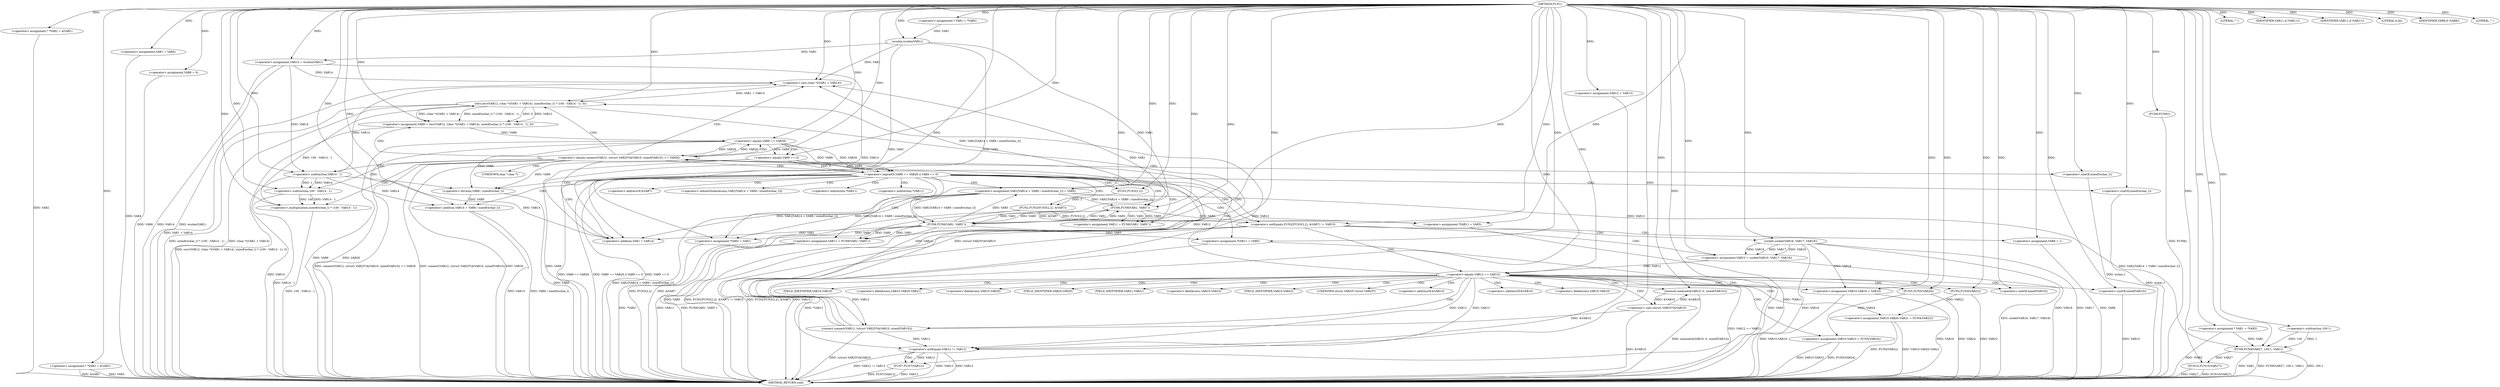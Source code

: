 digraph FUN1 {  
"1000100" [label = "(METHOD,FUN1)" ]
"1000301" [label = "(METHOD_RETURN,void)" ]
"1000104" [label = "(<operator>.assignment,* *VAR2 = &VAR1)" ]
"1000109" [label = "(<operator>.assignment,* *VAR3 = &VAR1)" ]
"1000113" [label = "(LITERAL,\"\",)" ]
"1000114" [label = "(<operator>.assignment,VAR1 = VAR4)" ]
"1000119" [label = "(<operator>.assignment,* VAR1 = *VAR2)" ]
"1000126" [label = "(<operator>.assignment,VAR8 = 0)" ]
"1000133" [label = "(<operator>.assignment,VAR12 = VAR13)" ]
"1000137" [label = "(<operator>.assignment,VAR14 = wcslen(VAR1))" ]
"1000139" [label = "(wcslen,wcslen(VAR1))" ]
"1000144" [label = "(<operator>.notEquals,FUN2(FUN3(2,2), &VAR7) != VAR15)" ]
"1000145" [label = "(FUN2,FUN2(FUN3(2,2), &VAR7))" ]
"1000146" [label = "(FUN3,FUN3(2,2))" ]
"1000154" [label = "(<operator>.assignment,VAR8 = 1)" ]
"1000157" [label = "(<operator>.assignment,VAR12 = socket(VAR16, VAR17, VAR18))" ]
"1000159" [label = "(socket,socket(VAR16, VAR17, VAR18))" ]
"1000164" [label = "(<operator>.equals,VAR12 == VAR13)" ]
"1000169" [label = "(memset,memset(&VAR10, 0, sizeof(VAR10)))" ]
"1000173" [label = "(<operator>.sizeOf,sizeof(VAR10))" ]
"1000175" [label = "(<operator>.assignment,VAR10.VAR19 = VAR16)" ]
"1000180" [label = "(<operator>.assignment,VAR10.VAR20.VAR21 = FUN4(VAR22))" ]
"1000186" [label = "(FUN4,FUN4(VAR22))" ]
"1000188" [label = "(<operator>.assignment,VAR10.VAR23 = FUN5(VAR24))" ]
"1000192" [label = "(FUN5,FUN5(VAR24))" ]
"1000195" [label = "(<operator>.equals,connect(VAR12, (struct VAR25*)&VAR10, sizeof(VAR10)) == VAR26)" ]
"1000196" [label = "(connect,connect(VAR12, (struct VAR25*)&VAR10, sizeof(VAR10)))" ]
"1000198" [label = "(<operator>.cast,(struct VAR25*)&VAR10)" ]
"1000202" [label = "(<operator>.sizeOf,sizeof(VAR10))" ]
"1000207" [label = "(<operator>.assignment,VAR9 = recv(VAR12, (char *)(VAR1 + VAR14), sizeof(wchar_t) * (100 - VAR14 - 1), 0))" ]
"1000209" [label = "(recv,recv(VAR12, (char *)(VAR1 + VAR14), sizeof(wchar_t) * (100 - VAR14 - 1), 0))" ]
"1000211" [label = "(<operator>.cast,(char *)(VAR1 + VAR14))" ]
"1000213" [label = "(<operator>.addition,VAR1 + VAR14)" ]
"1000216" [label = "(<operator>.multiplication,sizeof(wchar_t) * (100 - VAR14 - 1))" ]
"1000217" [label = "(<operator>.sizeOf,sizeof(wchar_t))" ]
"1000219" [label = "(<operator>.subtraction,100 - VAR14 - 1)" ]
"1000221" [label = "(<operator>.subtraction,VAR14 - 1)" ]
"1000226" [label = "(<operator>.logicalOr,VAR9 == VAR26 || VAR9 == 0)" ]
"1000227" [label = "(<operator>.equals,VAR9 == VAR26)" ]
"1000230" [label = "(<operator>.equals,VAR9 == 0)" ]
"1000235" [label = "(<operator>.assignment,VAR1[VAR14 + VAR9 / sizeof(wchar_t)] = VAR5)" ]
"1000238" [label = "(<operator>.addition,VAR14 + VAR9 / sizeof(wchar_t))" ]
"1000240" [label = "(<operator>.division,VAR9 / sizeof(wchar_t))" ]
"1000242" [label = "(<operator>.sizeOf,sizeof(wchar_t))" ]
"1000245" [label = "(<operator>.assignment,VAR11 = FUN6(VAR1, VAR5''))" ]
"1000247" [label = "(FUN6,FUN6(VAR1, VAR5''))" ]
"1000251" [label = "(IDENTIFIER,VAR11,if (VAR11))" ]
"1000253" [label = "(<operator>.assignment,*VAR11 = VAR5)" ]
"1000257" [label = "(<operator>.assignment,VAR11 = FUN6(VAR1, VAR5''))" ]
"1000259" [label = "(FUN6,FUN6(VAR1, VAR5''))" ]
"1000263" [label = "(IDENTIFIER,VAR11,if (VAR11))" ]
"1000265" [label = "(<operator>.assignment,*VAR11 = VAR5)" ]
"1000269" [label = "(LITERAL,0,do)" ]
"1000271" [label = "(<operator>.notEquals,VAR12 != VAR13)" ]
"1000275" [label = "(FUN7,FUN7(VAR12))" ]
"1000278" [label = "(IDENTIFIER,VAR8,if (VAR8))" ]
"1000280" [label = "(FUN8,FUN8())" ]
"1000281" [label = "(<operator>.assignment,*VAR2 = VAR1)" ]
"1000287" [label = "(<operator>.assignment,* VAR1 = *VAR3)" ]
"1000292" [label = "(LITERAL,\"\",)" ]
"1000293" [label = "(FUN9,FUN9(VAR27, 100-1, VAR1))" ]
"1000295" [label = "(<operator>.subtraction,100-1)" ]
"1000299" [label = "(FUN10,FUN10(VAR27))" ]
"1000149" [label = "(<operator>.addressOf,&VAR7)" ]
"1000170" [label = "(<operator>.addressOf,&VAR10)" ]
"1000176" [label = "(<operator>.fieldAccess,VAR10.VAR19)" ]
"1000178" [label = "(FIELD_IDENTIFIER,VAR19,VAR19)" ]
"1000181" [label = "(<operator>.fieldAccess,VAR10.VAR20.VAR21)" ]
"1000182" [label = "(<operator>.fieldAccess,VAR10.VAR20)" ]
"1000184" [label = "(FIELD_IDENTIFIER,VAR20,VAR20)" ]
"1000185" [label = "(FIELD_IDENTIFIER,VAR21,VAR21)" ]
"1000189" [label = "(<operator>.fieldAccess,VAR10.VAR23)" ]
"1000191" [label = "(FIELD_IDENTIFIER,VAR23,VAR23)" ]
"1000199" [label = "(UNKNOWN,struct VAR25*,struct VAR25*)" ]
"1000200" [label = "(<operator>.addressOf,&VAR10)" ]
"1000212" [label = "(UNKNOWN,char *,char *)" ]
"1000236" [label = "(<operator>.indirectIndexAccess,VAR1[VAR14 + VAR9 / sizeof(wchar_t)])" ]
"1000254" [label = "(<operator>.indirection,*VAR11)" ]
"1000266" [label = "(<operator>.indirection,*VAR11)" ]
  "1000186" -> "1000301"  [ label = "DDG: VAR22"] 
  "1000137" -> "1000301"  [ label = "DDG: wcslen(VAR1)"] 
  "1000180" -> "1000301"  [ label = "DDG: VAR10.VAR20.VAR21"] 
  "1000230" -> "1000301"  [ label = "DDG: VAR9"] 
  "1000257" -> "1000301"  [ label = "DDG: FUN6(VAR1, VAR5'')"] 
  "1000157" -> "1000301"  [ label = "DDG: socket(VAR16, VAR17, VAR18)"] 
  "1000164" -> "1000301"  [ label = "DDG: VAR12 == VAR13"] 
  "1000180" -> "1000301"  [ label = "DDG: FUN4(VAR22)"] 
  "1000293" -> "1000301"  [ label = "DDG: VAR1"] 
  "1000219" -> "1000301"  [ label = "DDG: VAR14 - 1"] 
  "1000226" -> "1000301"  [ label = "DDG: VAR9 == VAR26"] 
  "1000207" -> "1000301"  [ label = "DDG: recv(VAR12, (char *)(VAR1 + VAR14), sizeof(wchar_t) * (100 - VAR14 - 1), 0)"] 
  "1000281" -> "1000301"  [ label = "DDG: *VAR2"] 
  "1000235" -> "1000301"  [ label = "DDG: VAR1[VAR14 + VAR9 / sizeof(wchar_t)]"] 
  "1000144" -> "1000301"  [ label = "DDG: VAR15"] 
  "1000238" -> "1000301"  [ label = "DDG: VAR14"] 
  "1000275" -> "1000301"  [ label = "DDG: FUN7(VAR12)"] 
  "1000169" -> "1000301"  [ label = "DDG: memset(&VAR10, 0, sizeof(VAR10))"] 
  "1000280" -> "1000301"  [ label = "DDG: FUN8()"] 
  "1000293" -> "1000301"  [ label = "DDG: FUN9(VAR27, 100-1, VAR1)"] 
  "1000198" -> "1000301"  [ label = "DDG: &VAR10"] 
  "1000209" -> "1000301"  [ label = "DDG: sizeof(wchar_t) * (100 - VAR14 - 1)"] 
  "1000175" -> "1000301"  [ label = "DDG: VAR16"] 
  "1000104" -> "1000301"  [ label = "DDG: VAR2"] 
  "1000226" -> "1000301"  [ label = "DDG: VAR9 == VAR26 || VAR9 == 0"] 
  "1000299" -> "1000301"  [ label = "DDG: FUN10(VAR27)"] 
  "1000216" -> "1000301"  [ label = "DDG: 100 - VAR14 - 1"] 
  "1000238" -> "1000301"  [ label = "DDG: VAR9 / sizeof(wchar_t)"] 
  "1000159" -> "1000301"  [ label = "DDG: VAR16"] 
  "1000227" -> "1000301"  [ label = "DDG: VAR9"] 
  "1000253" -> "1000301"  [ label = "DDG: *VAR11"] 
  "1000188" -> "1000301"  [ label = "DDG: VAR10.VAR23"] 
  "1000195" -> "1000301"  [ label = "DDG: connect(VAR12, (struct VAR25*)&VAR10, sizeof(VAR10)) == VAR26"] 
  "1000265" -> "1000301"  [ label = "DDG: VAR5"] 
  "1000227" -> "1000301"  [ label = "DDG: VAR26"] 
  "1000154" -> "1000301"  [ label = "DDG: VAR8"] 
  "1000144" -> "1000301"  [ label = "DDG: FUN2(FUN3(2,2), &VAR7) != VAR15"] 
  "1000287" -> "1000301"  [ label = "DDG: *VAR3"] 
  "1000217" -> "1000301"  [ label = "DDG: wchar_t"] 
  "1000202" -> "1000301"  [ label = "DDG: VAR10"] 
  "1000221" -> "1000301"  [ label = "DDG: VAR14"] 
  "1000145" -> "1000301"  [ label = "DDG: &VAR7"] 
  "1000257" -> "1000301"  [ label = "DDG: VAR11"] 
  "1000175" -> "1000301"  [ label = "DDG: VAR10.VAR19"] 
  "1000126" -> "1000301"  [ label = "DDG: VAR8"] 
  "1000265" -> "1000301"  [ label = "DDG: *VAR11"] 
  "1000275" -> "1000301"  [ label = "DDG: VAR12"] 
  "1000299" -> "1000301"  [ label = "DDG: VAR27"] 
  "1000293" -> "1000301"  [ label = "DDG: 100-1"] 
  "1000271" -> "1000301"  [ label = "DDG: VAR13"] 
  "1000211" -> "1000301"  [ label = "DDG: VAR1 + VAR14"] 
  "1000192" -> "1000301"  [ label = "DDG: VAR24"] 
  "1000209" -> "1000301"  [ label = "DDG: (char *)(VAR1 + VAR14)"] 
  "1000109" -> "1000301"  [ label = "DDG: VAR3"] 
  "1000226" -> "1000301"  [ label = "DDG: VAR9 == 0"] 
  "1000144" -> "1000301"  [ label = "DDG: FUN2(FUN3(2,2), &VAR7)"] 
  "1000259" -> "1000301"  [ label = "DDG: VAR5"] 
  "1000271" -> "1000301"  [ label = "DDG: VAR12"] 
  "1000137" -> "1000301"  [ label = "DDG: VAR14"] 
  "1000195" -> "1000301"  [ label = "DDG: connect(VAR12, (struct VAR25*)&VAR10, sizeof(VAR10))"] 
  "1000159" -> "1000301"  [ label = "DDG: VAR18"] 
  "1000145" -> "1000301"  [ label = "DDG: FUN3(2,2)"] 
  "1000240" -> "1000301"  [ label = "DDG: VAR9"] 
  "1000271" -> "1000301"  [ label = "DDG: VAR12 != VAR13"] 
  "1000114" -> "1000301"  [ label = "DDG: VAR4"] 
  "1000188" -> "1000301"  [ label = "DDG: FUN5(VAR24)"] 
  "1000109" -> "1000301"  [ label = "DDG: &VAR1"] 
  "1000159" -> "1000301"  [ label = "DDG: VAR17"] 
  "1000242" -> "1000301"  [ label = "DDG: wchar_t"] 
  "1000195" -> "1000301"  [ label = "DDG: VAR26"] 
  "1000196" -> "1000301"  [ label = "DDG: (struct VAR25*)&VAR10"] 
  "1000100" -> "1000104"  [ label = "DDG: "] 
  "1000100" -> "1000109"  [ label = "DDG: "] 
  "1000100" -> "1000113"  [ label = "DDG: "] 
  "1000100" -> "1000114"  [ label = "DDG: "] 
  "1000100" -> "1000119"  [ label = "DDG: "] 
  "1000100" -> "1000126"  [ label = "DDG: "] 
  "1000100" -> "1000133"  [ label = "DDG: "] 
  "1000139" -> "1000137"  [ label = "DDG: VAR1"] 
  "1000100" -> "1000137"  [ label = "DDG: "] 
  "1000119" -> "1000139"  [ label = "DDG: VAR1"] 
  "1000100" -> "1000139"  [ label = "DDG: "] 
  "1000145" -> "1000144"  [ label = "DDG: FUN3(2,2)"] 
  "1000145" -> "1000144"  [ label = "DDG: &VAR7"] 
  "1000146" -> "1000145"  [ label = "DDG: 2"] 
  "1000100" -> "1000146"  [ label = "DDG: "] 
  "1000100" -> "1000144"  [ label = "DDG: "] 
  "1000100" -> "1000154"  [ label = "DDG: "] 
  "1000159" -> "1000157"  [ label = "DDG: VAR16"] 
  "1000159" -> "1000157"  [ label = "DDG: VAR17"] 
  "1000159" -> "1000157"  [ label = "DDG: VAR18"] 
  "1000100" -> "1000157"  [ label = "DDG: "] 
  "1000100" -> "1000159"  [ label = "DDG: "] 
  "1000157" -> "1000164"  [ label = "DDG: VAR12"] 
  "1000100" -> "1000164"  [ label = "DDG: "] 
  "1000198" -> "1000169"  [ label = "DDG: &VAR10"] 
  "1000100" -> "1000169"  [ label = "DDG: "] 
  "1000100" -> "1000173"  [ label = "DDG: "] 
  "1000159" -> "1000175"  [ label = "DDG: VAR16"] 
  "1000100" -> "1000175"  [ label = "DDG: "] 
  "1000186" -> "1000180"  [ label = "DDG: VAR22"] 
  "1000100" -> "1000186"  [ label = "DDG: "] 
  "1000192" -> "1000188"  [ label = "DDG: VAR24"] 
  "1000100" -> "1000192"  [ label = "DDG: "] 
  "1000196" -> "1000195"  [ label = "DDG: VAR12"] 
  "1000196" -> "1000195"  [ label = "DDG: (struct VAR25*)&VAR10"] 
  "1000164" -> "1000196"  [ label = "DDG: VAR12"] 
  "1000100" -> "1000196"  [ label = "DDG: "] 
  "1000198" -> "1000196"  [ label = "DDG: &VAR10"] 
  "1000169" -> "1000198"  [ label = "DDG: &VAR10"] 
  "1000100" -> "1000202"  [ label = "DDG: "] 
  "1000227" -> "1000195"  [ label = "DDG: VAR26"] 
  "1000100" -> "1000195"  [ label = "DDG: "] 
  "1000209" -> "1000207"  [ label = "DDG: VAR12"] 
  "1000209" -> "1000207"  [ label = "DDG: (char *)(VAR1 + VAR14)"] 
  "1000209" -> "1000207"  [ label = "DDG: sizeof(wchar_t) * (100 - VAR14 - 1)"] 
  "1000209" -> "1000207"  [ label = "DDG: 0"] 
  "1000100" -> "1000207"  [ label = "DDG: "] 
  "1000196" -> "1000209"  [ label = "DDG: VAR12"] 
  "1000100" -> "1000209"  [ label = "DDG: "] 
  "1000211" -> "1000209"  [ label = "DDG: VAR1 + VAR14"] 
  "1000259" -> "1000211"  [ label = "DDG: VAR1"] 
  "1000235" -> "1000211"  [ label = "DDG: VAR1[VAR14 + VAR9 / sizeof(wchar_t)]"] 
  "1000139" -> "1000211"  [ label = "DDG: VAR1"] 
  "1000100" -> "1000211"  [ label = "DDG: "] 
  "1000137" -> "1000211"  [ label = "DDG: VAR14"] 
  "1000221" -> "1000211"  [ label = "DDG: VAR14"] 
  "1000259" -> "1000213"  [ label = "DDG: VAR1"] 
  "1000235" -> "1000213"  [ label = "DDG: VAR1[VAR14 + VAR9 / sizeof(wchar_t)]"] 
  "1000139" -> "1000213"  [ label = "DDG: VAR1"] 
  "1000100" -> "1000213"  [ label = "DDG: "] 
  "1000137" -> "1000213"  [ label = "DDG: VAR14"] 
  "1000221" -> "1000213"  [ label = "DDG: VAR14"] 
  "1000216" -> "1000209"  [ label = "DDG: 100 - VAR14 - 1"] 
  "1000100" -> "1000216"  [ label = "DDG: "] 
  "1000100" -> "1000217"  [ label = "DDG: "] 
  "1000219" -> "1000216"  [ label = "DDG: 100"] 
  "1000219" -> "1000216"  [ label = "DDG: VAR14 - 1"] 
  "1000100" -> "1000219"  [ label = "DDG: "] 
  "1000221" -> "1000219"  [ label = "DDG: VAR14"] 
  "1000221" -> "1000219"  [ label = "DDG: 1"] 
  "1000100" -> "1000221"  [ label = "DDG: "] 
  "1000137" -> "1000221"  [ label = "DDG: VAR14"] 
  "1000227" -> "1000226"  [ label = "DDG: VAR9"] 
  "1000227" -> "1000226"  [ label = "DDG: VAR26"] 
  "1000207" -> "1000227"  [ label = "DDG: VAR9"] 
  "1000100" -> "1000227"  [ label = "DDG: "] 
  "1000195" -> "1000227"  [ label = "DDG: VAR26"] 
  "1000230" -> "1000226"  [ label = "DDG: VAR9"] 
  "1000230" -> "1000226"  [ label = "DDG: 0"] 
  "1000227" -> "1000230"  [ label = "DDG: VAR9"] 
  "1000100" -> "1000230"  [ label = "DDG: "] 
  "1000259" -> "1000235"  [ label = "DDG: VAR5"] 
  "1000100" -> "1000235"  [ label = "DDG: "] 
  "1000221" -> "1000238"  [ label = "DDG: VAR14"] 
  "1000100" -> "1000238"  [ label = "DDG: "] 
  "1000240" -> "1000238"  [ label = "DDG: VAR9"] 
  "1000227" -> "1000240"  [ label = "DDG: VAR9"] 
  "1000230" -> "1000240"  [ label = "DDG: VAR9"] 
  "1000100" -> "1000240"  [ label = "DDG: "] 
  "1000100" -> "1000242"  [ label = "DDG: "] 
  "1000247" -> "1000245"  [ label = "DDG: VAR1"] 
  "1000247" -> "1000245"  [ label = "DDG: VAR5"] 
  "1000100" -> "1000245"  [ label = "DDG: "] 
  "1000235" -> "1000247"  [ label = "DDG: VAR1[VAR14 + VAR9 / sizeof(wchar_t)]"] 
  "1000100" -> "1000247"  [ label = "DDG: "] 
  "1000259" -> "1000247"  [ label = "DDG: VAR1"] 
  "1000139" -> "1000247"  [ label = "DDG: VAR1"] 
  "1000259" -> "1000247"  [ label = "DDG: VAR5"] 
  "1000100" -> "1000251"  [ label = "DDG: "] 
  "1000247" -> "1000253"  [ label = "DDG: VAR5"] 
  "1000100" -> "1000253"  [ label = "DDG: "] 
  "1000259" -> "1000257"  [ label = "DDG: VAR1"] 
  "1000259" -> "1000257"  [ label = "DDG: VAR5"] 
  "1000100" -> "1000257"  [ label = "DDG: "] 
  "1000247" -> "1000259"  [ label = "DDG: VAR1"] 
  "1000235" -> "1000259"  [ label = "DDG: VAR1[VAR14 + VAR9 / sizeof(wchar_t)]"] 
  "1000100" -> "1000259"  [ label = "DDG: "] 
  "1000247" -> "1000259"  [ label = "DDG: VAR5"] 
  "1000100" -> "1000263"  [ label = "DDG: "] 
  "1000259" -> "1000265"  [ label = "DDG: VAR5"] 
  "1000100" -> "1000265"  [ label = "DDG: "] 
  "1000100" -> "1000269"  [ label = "DDG: "] 
  "1000209" -> "1000271"  [ label = "DDG: VAR12"] 
  "1000133" -> "1000271"  [ label = "DDG: VAR12"] 
  "1000196" -> "1000271"  [ label = "DDG: VAR12"] 
  "1000164" -> "1000271"  [ label = "DDG: VAR12"] 
  "1000100" -> "1000271"  [ label = "DDG: "] 
  "1000164" -> "1000271"  [ label = "DDG: VAR13"] 
  "1000271" -> "1000275"  [ label = "DDG: VAR12"] 
  "1000100" -> "1000275"  [ label = "DDG: "] 
  "1000100" -> "1000278"  [ label = "DDG: "] 
  "1000100" -> "1000280"  [ label = "DDG: "] 
  "1000259" -> "1000281"  [ label = "DDG: VAR1"] 
  "1000235" -> "1000281"  [ label = "DDG: VAR1[VAR14 + VAR9 / sizeof(wchar_t)]"] 
  "1000139" -> "1000281"  [ label = "DDG: VAR1"] 
  "1000100" -> "1000281"  [ label = "DDG: "] 
  "1000100" -> "1000287"  [ label = "DDG: "] 
  "1000100" -> "1000292"  [ label = "DDG: "] 
  "1000100" -> "1000293"  [ label = "DDG: "] 
  "1000295" -> "1000293"  [ label = "DDG: 100"] 
  "1000295" -> "1000293"  [ label = "DDG: 1"] 
  "1000100" -> "1000295"  [ label = "DDG: "] 
  "1000235" -> "1000293"  [ label = "DDG: VAR1[VAR14 + VAR9 / sizeof(wchar_t)]"] 
  "1000287" -> "1000293"  [ label = "DDG: VAR1"] 
  "1000293" -> "1000299"  [ label = "DDG: VAR27"] 
  "1000100" -> "1000299"  [ label = "DDG: "] 
  "1000144" -> "1000164"  [ label = "CDG: "] 
  "1000144" -> "1000157"  [ label = "CDG: "] 
  "1000144" -> "1000154"  [ label = "CDG: "] 
  "1000144" -> "1000159"  [ label = "CDG: "] 
  "1000164" -> "1000200"  [ label = "CDG: "] 
  "1000164" -> "1000191"  [ label = "CDG: "] 
  "1000164" -> "1000199"  [ label = "CDG: "] 
  "1000164" -> "1000182"  [ label = "CDG: "] 
  "1000164" -> "1000180"  [ label = "CDG: "] 
  "1000164" -> "1000188"  [ label = "CDG: "] 
  "1000164" -> "1000175"  [ label = "CDG: "] 
  "1000164" -> "1000192"  [ label = "CDG: "] 
  "1000164" -> "1000176"  [ label = "CDG: "] 
  "1000164" -> "1000198"  [ label = "CDG: "] 
  "1000164" -> "1000185"  [ label = "CDG: "] 
  "1000164" -> "1000195"  [ label = "CDG: "] 
  "1000164" -> "1000186"  [ label = "CDG: "] 
  "1000164" -> "1000189"  [ label = "CDG: "] 
  "1000164" -> "1000169"  [ label = "CDG: "] 
  "1000164" -> "1000196"  [ label = "CDG: "] 
  "1000164" -> "1000178"  [ label = "CDG: "] 
  "1000164" -> "1000173"  [ label = "CDG: "] 
  "1000164" -> "1000202"  [ label = "CDG: "] 
  "1000164" -> "1000170"  [ label = "CDG: "] 
  "1000164" -> "1000184"  [ label = "CDG: "] 
  "1000164" -> "1000181"  [ label = "CDG: "] 
  "1000195" -> "1000211"  [ label = "CDG: "] 
  "1000195" -> "1000221"  [ label = "CDG: "] 
  "1000195" -> "1000227"  [ label = "CDG: "] 
  "1000195" -> "1000216"  [ label = "CDG: "] 
  "1000195" -> "1000219"  [ label = "CDG: "] 
  "1000195" -> "1000217"  [ label = "CDG: "] 
  "1000195" -> "1000226"  [ label = "CDG: "] 
  "1000195" -> "1000213"  [ label = "CDG: "] 
  "1000195" -> "1000212"  [ label = "CDG: "] 
  "1000195" -> "1000207"  [ label = "CDG: "] 
  "1000195" -> "1000209"  [ label = "CDG: "] 
  "1000226" -> "1000238"  [ label = "CDG: "] 
  "1000226" -> "1000259"  [ label = "CDG: "] 
  "1000226" -> "1000236"  [ label = "CDG: "] 
  "1000226" -> "1000242"  [ label = "CDG: "] 
  "1000226" -> "1000235"  [ label = "CDG: "] 
  "1000226" -> "1000240"  [ label = "CDG: "] 
  "1000226" -> "1000245"  [ label = "CDG: "] 
  "1000226" -> "1000247"  [ label = "CDG: "] 
  "1000226" -> "1000257"  [ label = "CDG: "] 
  "1000226" -> "1000254"  [ label = "CDG: "] 
  "1000226" -> "1000253"  [ label = "CDG: "] 
  "1000226" -> "1000144"  [ label = "CDG: "] 
  "1000226" -> "1000149"  [ label = "CDG: "] 
  "1000226" -> "1000145"  [ label = "CDG: "] 
  "1000226" -> "1000146"  [ label = "CDG: "] 
  "1000226" -> "1000265"  [ label = "CDG: "] 
  "1000226" -> "1000266"  [ label = "CDG: "] 
  "1000227" -> "1000230"  [ label = "CDG: "] 
  "1000271" -> "1000275"  [ label = "CDG: "] 
}
